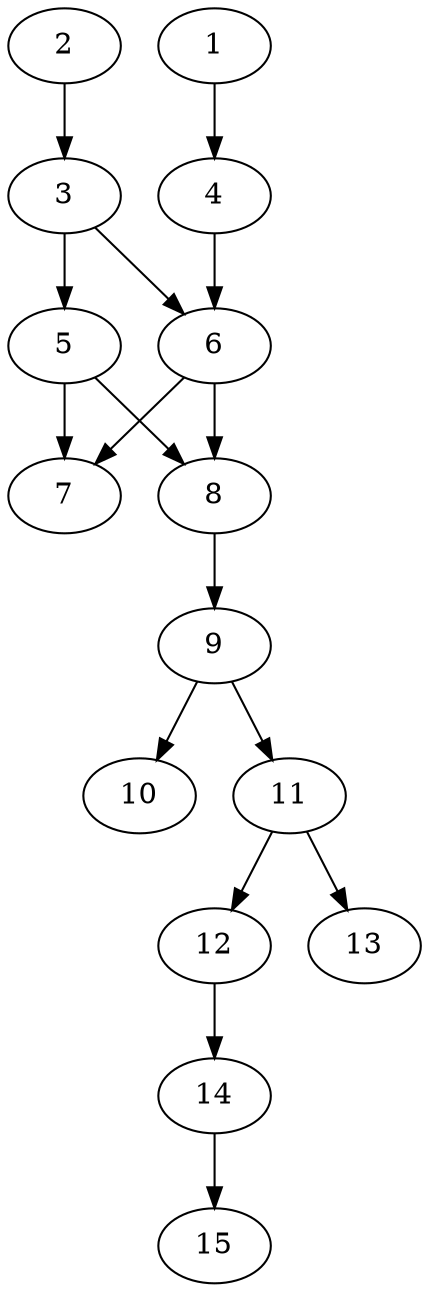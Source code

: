 // DAG automatically generated by daggen at Thu Oct  3 13:59:27 2019
// ./daggen --dot -n 15 --ccr 0.5 --fat 0.3 --regular 0.9 --density 0.7 --mindata 5242880 --maxdata 52428800 
digraph G {
  1 [size="103045120", alpha="0.04", expect_size="51522560"] 
  1 -> 4 [size ="51522560"]
  2 [size="99194880", alpha="0.09", expect_size="49597440"] 
  2 -> 3 [size ="49597440"]
  3 [size="40994816", alpha="0.11", expect_size="20497408"] 
  3 -> 5 [size ="20497408"]
  3 -> 6 [size ="20497408"]
  4 [size="56979456", alpha="0.02", expect_size="28489728"] 
  4 -> 6 [size ="28489728"]
  5 [size="63442944", alpha="0.17", expect_size="31721472"] 
  5 -> 7 [size ="31721472"]
  5 -> 8 [size ="31721472"]
  6 [size="103571456", alpha="0.02", expect_size="51785728"] 
  6 -> 7 [size ="51785728"]
  6 -> 8 [size ="51785728"]
  7 [size="90806272", alpha="0.20", expect_size="45403136"] 
  8 [size="27607040", alpha="0.12", expect_size="13803520"] 
  8 -> 9 [size ="13803520"]
  9 [size="86624256", alpha="0.13", expect_size="43312128"] 
  9 -> 10 [size ="43312128"]
  9 -> 11 [size ="43312128"]
  10 [size="49342464", alpha="0.16", expect_size="24671232"] 
  11 [size="55564288", alpha="0.02", expect_size="27782144"] 
  11 -> 12 [size ="27782144"]
  11 -> 13 [size ="27782144"]
  12 [size="73381888", alpha="0.12", expect_size="36690944"] 
  12 -> 14 [size ="36690944"]
  13 [size="20680704", alpha="0.19", expect_size="10340352"] 
  14 [size="72275968", alpha="0.08", expect_size="36137984"] 
  14 -> 15 [size ="36137984"]
  15 [size="83040256", alpha="0.00", expect_size="41520128"] 
}
